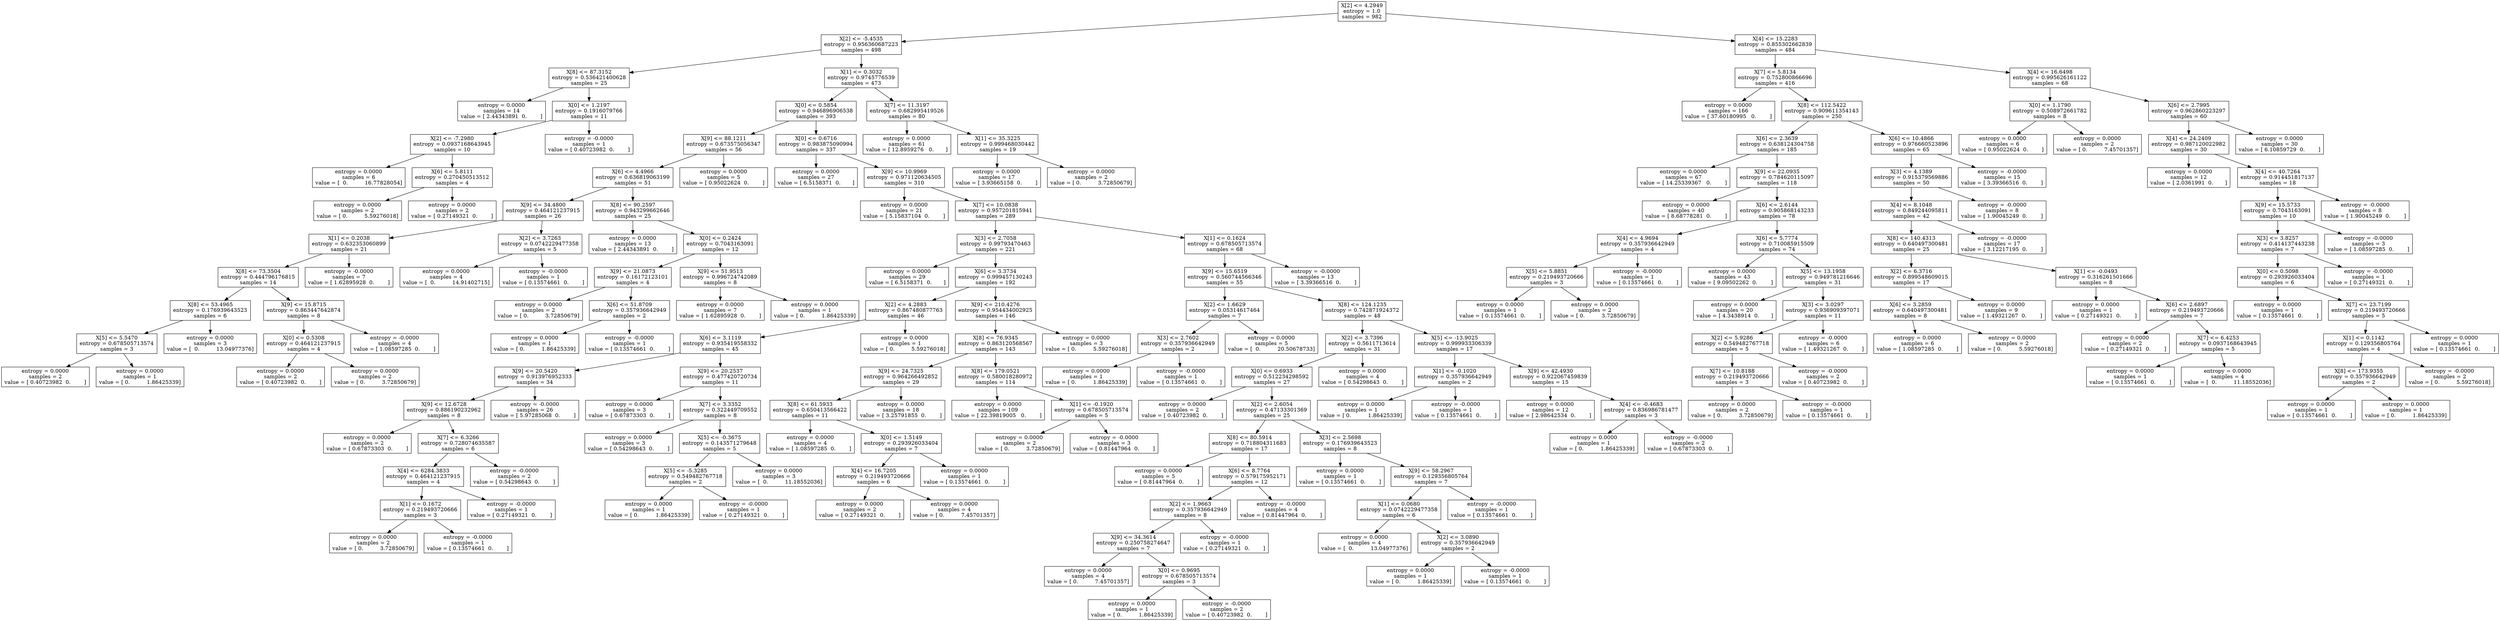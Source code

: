 digraph Tree {
0 [label="X[2] <= 4.2949\nentropy = 1.0\nsamples = 982", shape="box"] ;
1 [label="X[2] <= -5.4535\nentropy = 0.956360687223\nsamples = 498", shape="box"] ;
0 -> 1 ;
2 [label="X[8] <= 87.3152\nentropy = 0.536421400628\nsamples = 25", shape="box"] ;
1 -> 2 ;
3 [label="entropy = 0.0000\nsamples = 14\nvalue = [ 2.44343891  0.        ]", shape="box"] ;
2 -> 3 ;
4 [label="X[0] <= 1.2197\nentropy = 0.1916079766\nsamples = 11", shape="box"] ;
2 -> 4 ;
5 [label="X[2] <= -7.2980\nentropy = 0.0937168643945\nsamples = 10", shape="box"] ;
4 -> 5 ;
6 [label="entropy = 0.0000\nsamples = 6\nvalue = [  0.          16.77828054]", shape="box"] ;
5 -> 6 ;
7 [label="X[6] <= 5.8111\nentropy = 0.270450513512\nsamples = 4", shape="box"] ;
5 -> 7 ;
8 [label="entropy = 0.0000\nsamples = 2\nvalue = [ 0.          5.59276018]", shape="box"] ;
7 -> 8 ;
9 [label="entropy = 0.0000\nsamples = 2\nvalue = [ 0.27149321  0.        ]", shape="box"] ;
7 -> 9 ;
10 [label="entropy = -0.0000\nsamples = 1\nvalue = [ 0.40723982  0.        ]", shape="box"] ;
4 -> 10 ;
11 [label="X[1] <= 0.3032\nentropy = 0.9745776539\nsamples = 473", shape="box"] ;
1 -> 11 ;
12 [label="X[0] <= 0.5854\nentropy = 0.946896906538\nsamples = 393", shape="box"] ;
11 -> 12 ;
13 [label="X[9] <= 88.1211\nentropy = 0.673575056347\nsamples = 56", shape="box"] ;
12 -> 13 ;
14 [label="X[6] <= 4.4966\nentropy = 0.636819063199\nsamples = 51", shape="box"] ;
13 -> 14 ;
15 [label="X[9] <= 34.4800\nentropy = 0.464121237915\nsamples = 26", shape="box"] ;
14 -> 15 ;
16 [label="X[1] <= 0.2038\nentropy = 0.632353060899\nsamples = 21", shape="box"] ;
15 -> 16 ;
17 [label="X[8] <= 73.3504\nentropy = 0.444796176815\nsamples = 14", shape="box"] ;
16 -> 17 ;
18 [label="X[8] <= 53.4965\nentropy = 0.176939643523\nsamples = 6", shape="box"] ;
17 -> 18 ;
19 [label="X[5] <= 5.5470\nentropy = 0.678505713574\nsamples = 3", shape="box"] ;
18 -> 19 ;
20 [label="entropy = 0.0000\nsamples = 2\nvalue = [ 0.40723982  0.        ]", shape="box"] ;
19 -> 20 ;
21 [label="entropy = 0.0000\nsamples = 1\nvalue = [ 0.          1.86425339]", shape="box"] ;
19 -> 21 ;
22 [label="entropy = 0.0000\nsamples = 3\nvalue = [  0.          13.04977376]", shape="box"] ;
18 -> 22 ;
23 [label="X[9] <= 15.8715\nentropy = 0.863447642874\nsamples = 8", shape="box"] ;
17 -> 23 ;
24 [label="X[0] <= 0.5308\nentropy = 0.464121237915\nsamples = 4", shape="box"] ;
23 -> 24 ;
25 [label="entropy = 0.0000\nsamples = 2\nvalue = [ 0.40723982  0.        ]", shape="box"] ;
24 -> 25 ;
26 [label="entropy = 0.0000\nsamples = 2\nvalue = [ 0.          3.72850679]", shape="box"] ;
24 -> 26 ;
27 [label="entropy = -0.0000\nsamples = 4\nvalue = [ 1.08597285  0.        ]", shape="box"] ;
23 -> 27 ;
28 [label="entropy = -0.0000\nsamples = 7\nvalue = [ 1.62895928  0.        ]", shape="box"] ;
16 -> 28 ;
29 [label="X[2] <= 3.7263\nentropy = 0.0742229477358\nsamples = 5", shape="box"] ;
15 -> 29 ;
30 [label="entropy = 0.0000\nsamples = 4\nvalue = [  0.          14.91402715]", shape="box"] ;
29 -> 30 ;
31 [label="entropy = -0.0000\nsamples = 1\nvalue = [ 0.13574661  0.        ]", shape="box"] ;
29 -> 31 ;
32 [label="X[8] <= 90.2597\nentropy = 0.943299662646\nsamples = 25", shape="box"] ;
14 -> 32 ;
33 [label="entropy = 0.0000\nsamples = 13\nvalue = [ 2.44343891  0.        ]", shape="box"] ;
32 -> 33 ;
34 [label="X[0] <= 0.2424\nentropy = 0.7043163091\nsamples = 12", shape="box"] ;
32 -> 34 ;
35 [label="X[9] <= 21.0873\nentropy = 0.16172123101\nsamples = 4", shape="box"] ;
34 -> 35 ;
36 [label="entropy = 0.0000\nsamples = 2\nvalue = [ 0.          3.72850679]", shape="box"] ;
35 -> 36 ;
37 [label="X[6] <= 51.8709\nentropy = 0.357936642949\nsamples = 2", shape="box"] ;
35 -> 37 ;
38 [label="entropy = 0.0000\nsamples = 1\nvalue = [ 0.          1.86425339]", shape="box"] ;
37 -> 38 ;
39 [label="entropy = -0.0000\nsamples = 1\nvalue = [ 0.13574661  0.        ]", shape="box"] ;
37 -> 39 ;
40 [label="X[9] <= 51.9513\nentropy = 0.996724742089\nsamples = 8", shape="box"] ;
34 -> 40 ;
41 [label="entropy = 0.0000\nsamples = 7\nvalue = [ 1.62895928  0.        ]", shape="box"] ;
40 -> 41 ;
42 [label="entropy = 0.0000\nsamples = 1\nvalue = [ 0.          1.86425339]", shape="box"] ;
40 -> 42 ;
43 [label="entropy = 0.0000\nsamples = 5\nvalue = [ 0.95022624  0.        ]", shape="box"] ;
13 -> 43 ;
44 [label="X[0] <= 0.6716\nentropy = 0.983875090994\nsamples = 337", shape="box"] ;
12 -> 44 ;
45 [label="entropy = 0.0000\nsamples = 27\nvalue = [ 6.5158371  0.       ]", shape="box"] ;
44 -> 45 ;
46 [label="X[9] <= 10.9969\nentropy = 0.971120634505\nsamples = 310", shape="box"] ;
44 -> 46 ;
47 [label="entropy = 0.0000\nsamples = 21\nvalue = [ 5.15837104  0.        ]", shape="box"] ;
46 -> 47 ;
48 [label="X[7] <= 10.0838\nentropy = 0.957201815941\nsamples = 289", shape="box"] ;
46 -> 48 ;
49 [label="X[3] <= 2.7058\nentropy = 0.99793470463\nsamples = 221", shape="box"] ;
48 -> 49 ;
50 [label="entropy = 0.0000\nsamples = 29\nvalue = [ 6.5158371  0.       ]", shape="box"] ;
49 -> 50 ;
51 [label="X[6] <= 3.3734\nentropy = 0.999457130243\nsamples = 192", shape="box"] ;
49 -> 51 ;
52 [label="X[2] <= 4.2883\nentropy = 0.867480877763\nsamples = 46", shape="box"] ;
51 -> 52 ;
53 [label="X[6] <= 3.1119\nentropy = 0.935419558332\nsamples = 45", shape="box"] ;
52 -> 53 ;
54 [label="X[9] <= 20.5420\nentropy = 0.913976952333\nsamples = 34", shape="box"] ;
53 -> 54 ;
55 [label="X[9] <= 12.6728\nentropy = 0.886190232962\nsamples = 8", shape="box"] ;
54 -> 55 ;
56 [label="entropy = 0.0000\nsamples = 2\nvalue = [ 0.67873303  0.        ]", shape="box"] ;
55 -> 56 ;
57 [label="X[7] <= 6.3266\nentropy = 0.728074635587\nsamples = 6", shape="box"] ;
55 -> 57 ;
58 [label="X[4] <= 6284.3833\nentropy = 0.464121237915\nsamples = 4", shape="box"] ;
57 -> 58 ;
59 [label="X[1] <= 0.1672\nentropy = 0.219493720666\nsamples = 3", shape="box"] ;
58 -> 59 ;
60 [label="entropy = 0.0000\nsamples = 2\nvalue = [ 0.          3.72850679]", shape="box"] ;
59 -> 60 ;
61 [label="entropy = -0.0000\nsamples = 1\nvalue = [ 0.13574661  0.        ]", shape="box"] ;
59 -> 61 ;
62 [label="entropy = -0.0000\nsamples = 1\nvalue = [ 0.27149321  0.        ]", shape="box"] ;
58 -> 62 ;
63 [label="entropy = -0.0000\nsamples = 2\nvalue = [ 0.54298643  0.        ]", shape="box"] ;
57 -> 63 ;
64 [label="entropy = -0.0000\nsamples = 26\nvalue = [ 5.97285068  0.        ]", shape="box"] ;
54 -> 64 ;
65 [label="X[9] <= 20.2537\nentropy = 0.477420720734\nsamples = 11", shape="box"] ;
53 -> 65 ;
66 [label="entropy = 0.0000\nsamples = 3\nvalue = [ 0.67873303  0.        ]", shape="box"] ;
65 -> 66 ;
67 [label="X[7] <= 3.3352\nentropy = 0.322449709552\nsamples = 8", shape="box"] ;
65 -> 67 ;
68 [label="entropy = 0.0000\nsamples = 3\nvalue = [ 0.54298643  0.        ]", shape="box"] ;
67 -> 68 ;
69 [label="X[5] <= -0.3675\nentropy = 0.143571279648\nsamples = 5", shape="box"] ;
67 -> 69 ;
70 [label="X[5] <= -5.3285\nentropy = 0.549482767718\nsamples = 2", shape="box"] ;
69 -> 70 ;
71 [label="entropy = 0.0000\nsamples = 1\nvalue = [ 0.          1.86425339]", shape="box"] ;
70 -> 71 ;
72 [label="entropy = -0.0000\nsamples = 1\nvalue = [ 0.27149321  0.        ]", shape="box"] ;
70 -> 72 ;
73 [label="entropy = 0.0000\nsamples = 3\nvalue = [  0.          11.18552036]", shape="box"] ;
69 -> 73 ;
74 [label="entropy = 0.0000\nsamples = 1\nvalue = [ 0.          5.59276018]", shape="box"] ;
52 -> 74 ;
75 [label="X[9] <= 210.4276\nentropy = 0.954434002925\nsamples = 146", shape="box"] ;
51 -> 75 ;
76 [label="X[8] <= 76.9345\nentropy = 0.863120568567\nsamples = 143", shape="box"] ;
75 -> 76 ;
77 [label="X[9] <= 24.7325\nentropy = 0.964266492852\nsamples = 29", shape="box"] ;
76 -> 77 ;
78 [label="X[8] <= 61.5933\nentropy = 0.650413566422\nsamples = 11", shape="box"] ;
77 -> 78 ;
79 [label="entropy = 0.0000\nsamples = 4\nvalue = [ 1.08597285  0.        ]", shape="box"] ;
78 -> 79 ;
80 [label="X[0] <= 1.5149\nentropy = 0.293926033404\nsamples = 7", shape="box"] ;
78 -> 80 ;
81 [label="X[4] <= 16.7205\nentropy = 0.219493720666\nsamples = 6", shape="box"] ;
80 -> 81 ;
82 [label="entropy = 0.0000\nsamples = 2\nvalue = [ 0.27149321  0.        ]", shape="box"] ;
81 -> 82 ;
83 [label="entropy = 0.0000\nsamples = 4\nvalue = [ 0.          7.45701357]", shape="box"] ;
81 -> 83 ;
84 [label="entropy = 0.0000\nsamples = 1\nvalue = [ 0.13574661  0.        ]", shape="box"] ;
80 -> 84 ;
85 [label="entropy = 0.0000\nsamples = 18\nvalue = [ 3.25791855  0.        ]", shape="box"] ;
77 -> 85 ;
86 [label="X[8] <= 179.0521\nentropy = 0.580018280972\nsamples = 114", shape="box"] ;
76 -> 86 ;
87 [label="entropy = 0.0000\nsamples = 109\nvalue = [ 22.39819005   0.        ]", shape="box"] ;
86 -> 87 ;
88 [label="X[1] <= -0.1920\nentropy = 0.678505713574\nsamples = 5", shape="box"] ;
86 -> 88 ;
89 [label="entropy = 0.0000\nsamples = 2\nvalue = [ 0.          3.72850679]", shape="box"] ;
88 -> 89 ;
90 [label="entropy = -0.0000\nsamples = 3\nvalue = [ 0.81447964  0.        ]", shape="box"] ;
88 -> 90 ;
91 [label="entropy = 0.0000\nsamples = 3\nvalue = [ 0.          5.59276018]", shape="box"] ;
75 -> 91 ;
92 [label="X[1] <= 0.1624\nentropy = 0.678505713574\nsamples = 68", shape="box"] ;
48 -> 92 ;
93 [label="X[9] <= 15.6519\nentropy = 0.560744566346\nsamples = 55", shape="box"] ;
92 -> 93 ;
94 [label="X[2] <= 1.6629\nentropy = 0.05314617464\nsamples = 7", shape="box"] ;
93 -> 94 ;
95 [label="X[3] <= 2.7602\nentropy = 0.357936642949\nsamples = 2", shape="box"] ;
94 -> 95 ;
96 [label="entropy = 0.0000\nsamples = 1\nvalue = [ 0.          1.86425339]", shape="box"] ;
95 -> 96 ;
97 [label="entropy = -0.0000\nsamples = 1\nvalue = [ 0.13574661  0.        ]", shape="box"] ;
95 -> 97 ;
98 [label="entropy = 0.0000\nsamples = 5\nvalue = [  0.          20.50678733]", shape="box"] ;
94 -> 98 ;
99 [label="X[8] <= 124.1235\nentropy = 0.742871924372\nsamples = 48", shape="box"] ;
93 -> 99 ;
100 [label="X[2] <= 3.7396\nentropy = 0.5611713614\nsamples = 31", shape="box"] ;
99 -> 100 ;
101 [label="X[0] <= 0.6933\nentropy = 0.512234298592\nsamples = 27", shape="box"] ;
100 -> 101 ;
102 [label="entropy = 0.0000\nsamples = 2\nvalue = [ 0.40723982  0.        ]", shape="box"] ;
101 -> 102 ;
103 [label="X[2] <= 2.6054\nentropy = 0.47133301369\nsamples = 25", shape="box"] ;
101 -> 103 ;
104 [label="X[8] <= 80.5914\nentropy = 0.718804311683\nsamples = 17", shape="box"] ;
103 -> 104 ;
105 [label="entropy = 0.0000\nsamples = 5\nvalue = [ 0.81447964  0.        ]", shape="box"] ;
104 -> 105 ;
106 [label="X[6] <= 8.7764\nentropy = 0.579175952171\nsamples = 12", shape="box"] ;
104 -> 106 ;
107 [label="X[2] <= 1.9663\nentropy = 0.357936642949\nsamples = 8", shape="box"] ;
106 -> 107 ;
108 [label="X[9] <= 34.3614\nentropy = 0.250758274647\nsamples = 7", shape="box"] ;
107 -> 108 ;
109 [label="entropy = 0.0000\nsamples = 4\nvalue = [ 0.          7.45701357]", shape="box"] ;
108 -> 109 ;
110 [label="X[0] <= 0.9695\nentropy = 0.678505713574\nsamples = 3", shape="box"] ;
108 -> 110 ;
111 [label="entropy = 0.0000\nsamples = 1\nvalue = [ 0.          1.86425339]", shape="box"] ;
110 -> 111 ;
112 [label="entropy = -0.0000\nsamples = 2\nvalue = [ 0.40723982  0.        ]", shape="box"] ;
110 -> 112 ;
113 [label="entropy = -0.0000\nsamples = 1\nvalue = [ 0.27149321  0.        ]", shape="box"] ;
107 -> 113 ;
114 [label="entropy = -0.0000\nsamples = 4\nvalue = [ 0.81447964  0.        ]", shape="box"] ;
106 -> 114 ;
115 [label="X[3] <= 2.5698\nentropy = 0.176939643523\nsamples = 8", shape="box"] ;
103 -> 115 ;
116 [label="entropy = 0.0000\nsamples = 1\nvalue = [ 0.13574661  0.        ]", shape="box"] ;
115 -> 116 ;
117 [label="X[9] <= 58.2967\nentropy = 0.129356805764\nsamples = 7", shape="box"] ;
115 -> 117 ;
118 [label="X[1] <= 0.0680\nentropy = 0.0742229477358\nsamples = 6", shape="box"] ;
117 -> 118 ;
119 [label="entropy = 0.0000\nsamples = 4\nvalue = [  0.          13.04977376]", shape="box"] ;
118 -> 119 ;
120 [label="X[2] <= 3.0890\nentropy = 0.357936642949\nsamples = 2", shape="box"] ;
118 -> 120 ;
121 [label="entropy = 0.0000\nsamples = 1\nvalue = [ 0.          1.86425339]", shape="box"] ;
120 -> 121 ;
122 [label="entropy = -0.0000\nsamples = 1\nvalue = [ 0.13574661  0.        ]", shape="box"] ;
120 -> 122 ;
123 [label="entropy = -0.0000\nsamples = 1\nvalue = [ 0.13574661  0.        ]", shape="box"] ;
117 -> 123 ;
124 [label="entropy = 0.0000\nsamples = 4\nvalue = [ 0.54298643  0.        ]", shape="box"] ;
100 -> 124 ;
125 [label="X[5] <= -13.9025\nentropy = 0.999933306339\nsamples = 17", shape="box"] ;
99 -> 125 ;
126 [label="X[1] <= -0.1020\nentropy = 0.357936642949\nsamples = 2", shape="box"] ;
125 -> 126 ;
127 [label="entropy = 0.0000\nsamples = 1\nvalue = [ 0.          1.86425339]", shape="box"] ;
126 -> 127 ;
128 [label="entropy = -0.0000\nsamples = 1\nvalue = [ 0.13574661  0.        ]", shape="box"] ;
126 -> 128 ;
129 [label="X[9] <= 42.4930\nentropy = 0.922067459839\nsamples = 15", shape="box"] ;
125 -> 129 ;
130 [label="entropy = 0.0000\nsamples = 12\nvalue = [ 2.98642534  0.        ]", shape="box"] ;
129 -> 130 ;
131 [label="X[4] <= -0.4683\nentropy = 0.836986781477\nsamples = 3", shape="box"] ;
129 -> 131 ;
132 [label="entropy = 0.0000\nsamples = 1\nvalue = [ 0.          1.86425339]", shape="box"] ;
131 -> 132 ;
133 [label="entropy = -0.0000\nsamples = 2\nvalue = [ 0.67873303  0.        ]", shape="box"] ;
131 -> 133 ;
134 [label="entropy = -0.0000\nsamples = 13\nvalue = [ 3.39366516  0.        ]", shape="box"] ;
92 -> 134 ;
135 [label="X[7] <= 11.3197\nentropy = 0.682995419526\nsamples = 80", shape="box"] ;
11 -> 135 ;
136 [label="entropy = 0.0000\nsamples = 61\nvalue = [ 12.8959276   0.       ]", shape="box"] ;
135 -> 136 ;
137 [label="X[1] <= 35.3225\nentropy = 0.999468030442\nsamples = 19", shape="box"] ;
135 -> 137 ;
138 [label="entropy = 0.0000\nsamples = 17\nvalue = [ 3.93665158  0.        ]", shape="box"] ;
137 -> 138 ;
139 [label="entropy = 0.0000\nsamples = 2\nvalue = [ 0.          3.72850679]", shape="box"] ;
137 -> 139 ;
140 [label="X[4] <= 15.2283\nentropy = 0.855302662839\nsamples = 484", shape="box"] ;
0 -> 140 ;
141 [label="X[7] <= 5.8134\nentropy = 0.752800866696\nsamples = 416", shape="box"] ;
140 -> 141 ;
142 [label="entropy = 0.0000\nsamples = 166\nvalue = [ 37.60180995   0.        ]", shape="box"] ;
141 -> 142 ;
143 [label="X[8] <= 112.5422\nentropy = 0.909611354143\nsamples = 250", shape="box"] ;
141 -> 143 ;
144 [label="X[6] <= 2.3639\nentropy = 0.638124304758\nsamples = 185", shape="box"] ;
143 -> 144 ;
145 [label="entropy = 0.0000\nsamples = 67\nvalue = [ 14.25339367   0.        ]", shape="box"] ;
144 -> 145 ;
146 [label="X[9] <= 22.0935\nentropy = 0.784620115097\nsamples = 118", shape="box"] ;
144 -> 146 ;
147 [label="entropy = 0.0000\nsamples = 40\nvalue = [ 8.68778281  0.        ]", shape="box"] ;
146 -> 147 ;
148 [label="X[6] <= 2.6144\nentropy = 0.905868143233\nsamples = 78", shape="box"] ;
146 -> 148 ;
149 [label="X[4] <= 4.9694\nentropy = 0.357936642949\nsamples = 4", shape="box"] ;
148 -> 149 ;
150 [label="X[5] <= 5.8851\nentropy = 0.219493720666\nsamples = 3", shape="box"] ;
149 -> 150 ;
151 [label="entropy = 0.0000\nsamples = 1\nvalue = [ 0.13574661  0.        ]", shape="box"] ;
150 -> 151 ;
152 [label="entropy = 0.0000\nsamples = 2\nvalue = [ 0.          3.72850679]", shape="box"] ;
150 -> 152 ;
153 [label="entropy = -0.0000\nsamples = 1\nvalue = [ 0.13574661  0.        ]", shape="box"] ;
149 -> 153 ;
154 [label="X[6] <= 5.7774\nentropy = 0.710085915509\nsamples = 74", shape="box"] ;
148 -> 154 ;
155 [label="entropy = 0.0000\nsamples = 43\nvalue = [ 9.09502262  0.        ]", shape="box"] ;
154 -> 155 ;
156 [label="X[5] <= 13.1958\nentropy = 0.949781216646\nsamples = 31", shape="box"] ;
154 -> 156 ;
157 [label="entropy = 0.0000\nsamples = 20\nvalue = [ 4.3438914  0.       ]", shape="box"] ;
156 -> 157 ;
158 [label="X[3] <= 3.0297\nentropy = 0.936909397071\nsamples = 11", shape="box"] ;
156 -> 158 ;
159 [label="X[2] <= 5.9286\nentropy = 0.549482767718\nsamples = 5", shape="box"] ;
158 -> 159 ;
160 [label="X[7] <= 10.8188\nentropy = 0.219493720666\nsamples = 3", shape="box"] ;
159 -> 160 ;
161 [label="entropy = 0.0000\nsamples = 2\nvalue = [ 0.          3.72850679]", shape="box"] ;
160 -> 161 ;
162 [label="entropy = -0.0000\nsamples = 1\nvalue = [ 0.13574661  0.        ]", shape="box"] ;
160 -> 162 ;
163 [label="entropy = -0.0000\nsamples = 2\nvalue = [ 0.40723982  0.        ]", shape="box"] ;
159 -> 163 ;
164 [label="entropy = -0.0000\nsamples = 6\nvalue = [ 1.49321267  0.        ]", shape="box"] ;
158 -> 164 ;
165 [label="X[6] <= 10.4866\nentropy = 0.976660523896\nsamples = 65", shape="box"] ;
143 -> 165 ;
166 [label="X[3] <= 4.1389\nentropy = 0.915379569886\nsamples = 50", shape="box"] ;
165 -> 166 ;
167 [label="X[4] <= 8.1048\nentropy = 0.849244095811\nsamples = 42", shape="box"] ;
166 -> 167 ;
168 [label="X[8] <= 140.4313\nentropy = 0.640497300481\nsamples = 25", shape="box"] ;
167 -> 168 ;
169 [label="X[2] <= 6.3716\nentropy = 0.899548609015\nsamples = 17", shape="box"] ;
168 -> 169 ;
170 [label="X[6] <= 3.2859\nentropy = 0.640497300481\nsamples = 8", shape="box"] ;
169 -> 170 ;
171 [label="entropy = 0.0000\nsamples = 6\nvalue = [ 1.08597285  0.        ]", shape="box"] ;
170 -> 171 ;
172 [label="entropy = 0.0000\nsamples = 2\nvalue = [ 0.          5.59276018]", shape="box"] ;
170 -> 172 ;
173 [label="entropy = 0.0000\nsamples = 9\nvalue = [ 1.49321267  0.        ]", shape="box"] ;
169 -> 173 ;
174 [label="X[1] <= -0.0493\nentropy = 0.316261501666\nsamples = 8", shape="box"] ;
168 -> 174 ;
175 [label="entropy = 0.0000\nsamples = 1\nvalue = [ 0.27149321  0.        ]", shape="box"] ;
174 -> 175 ;
176 [label="X[6] <= 2.6897\nentropy = 0.219493720666\nsamples = 7", shape="box"] ;
174 -> 176 ;
177 [label="entropy = 0.0000\nsamples = 2\nvalue = [ 0.27149321  0.        ]", shape="box"] ;
176 -> 177 ;
178 [label="X[7] <= 6.4253\nentropy = 0.0937168643945\nsamples = 5", shape="box"] ;
176 -> 178 ;
179 [label="entropy = 0.0000\nsamples = 1\nvalue = [ 0.13574661  0.        ]", shape="box"] ;
178 -> 179 ;
180 [label="entropy = 0.0000\nsamples = 4\nvalue = [  0.          11.18552036]", shape="box"] ;
178 -> 180 ;
181 [label="entropy = -0.0000\nsamples = 17\nvalue = [ 3.12217195  0.        ]", shape="box"] ;
167 -> 181 ;
182 [label="entropy = -0.0000\nsamples = 8\nvalue = [ 1.90045249  0.        ]", shape="box"] ;
166 -> 182 ;
183 [label="entropy = -0.0000\nsamples = 15\nvalue = [ 3.39366516  0.        ]", shape="box"] ;
165 -> 183 ;
184 [label="X[4] <= 16.6498\nentropy = 0.995626161122\nsamples = 68", shape="box"] ;
140 -> 184 ;
185 [label="X[0] <= 1.1790\nentropy = 0.508972661782\nsamples = 8", shape="box"] ;
184 -> 185 ;
186 [label="entropy = 0.0000\nsamples = 6\nvalue = [ 0.95022624  0.        ]", shape="box"] ;
185 -> 186 ;
187 [label="entropy = 0.0000\nsamples = 2\nvalue = [ 0.          7.45701357]", shape="box"] ;
185 -> 187 ;
188 [label="X[6] <= 2.7995\nentropy = 0.962860223297\nsamples = 60", shape="box"] ;
184 -> 188 ;
189 [label="X[4] <= 24.2409\nentropy = 0.987120022982\nsamples = 30", shape="box"] ;
188 -> 189 ;
190 [label="entropy = 0.0000\nsamples = 12\nvalue = [ 2.0361991  0.       ]", shape="box"] ;
189 -> 190 ;
191 [label="X[4] <= 40.7264\nentropy = 0.914451817137\nsamples = 18", shape="box"] ;
189 -> 191 ;
192 [label="X[9] <= 15.5733\nentropy = 0.7043163091\nsamples = 10", shape="box"] ;
191 -> 192 ;
193 [label="X[3] <= 3.8257\nentropy = 0.414137443238\nsamples = 7", shape="box"] ;
192 -> 193 ;
194 [label="X[0] <= 0.5098\nentropy = 0.293926033404\nsamples = 6", shape="box"] ;
193 -> 194 ;
195 [label="entropy = 0.0000\nsamples = 1\nvalue = [ 0.13574661  0.        ]", shape="box"] ;
194 -> 195 ;
196 [label="X[7] <= 23.7199\nentropy = 0.219493720666\nsamples = 5", shape="box"] ;
194 -> 196 ;
197 [label="X[1] <= 0.1142\nentropy = 0.129356805764\nsamples = 4", shape="box"] ;
196 -> 197 ;
198 [label="X[8] <= 173.9355\nentropy = 0.357936642949\nsamples = 2", shape="box"] ;
197 -> 198 ;
199 [label="entropy = 0.0000\nsamples = 1\nvalue = [ 0.13574661  0.        ]", shape="box"] ;
198 -> 199 ;
200 [label="entropy = 0.0000\nsamples = 1\nvalue = [ 0.          1.86425339]", shape="box"] ;
198 -> 200 ;
201 [label="entropy = -0.0000\nsamples = 2\nvalue = [ 0.          5.59276018]", shape="box"] ;
197 -> 201 ;
202 [label="entropy = 0.0000\nsamples = 1\nvalue = [ 0.13574661  0.        ]", shape="box"] ;
196 -> 202 ;
203 [label="entropy = -0.0000\nsamples = 1\nvalue = [ 0.27149321  0.        ]", shape="box"] ;
193 -> 203 ;
204 [label="entropy = -0.0000\nsamples = 3\nvalue = [ 1.08597285  0.        ]", shape="box"] ;
192 -> 204 ;
205 [label="entropy = -0.0000\nsamples = 8\nvalue = [ 1.90045249  0.        ]", shape="box"] ;
191 -> 205 ;
206 [label="entropy = 0.0000\nsamples = 30\nvalue = [ 6.10859729  0.        ]", shape="box"] ;
188 -> 206 ;
}